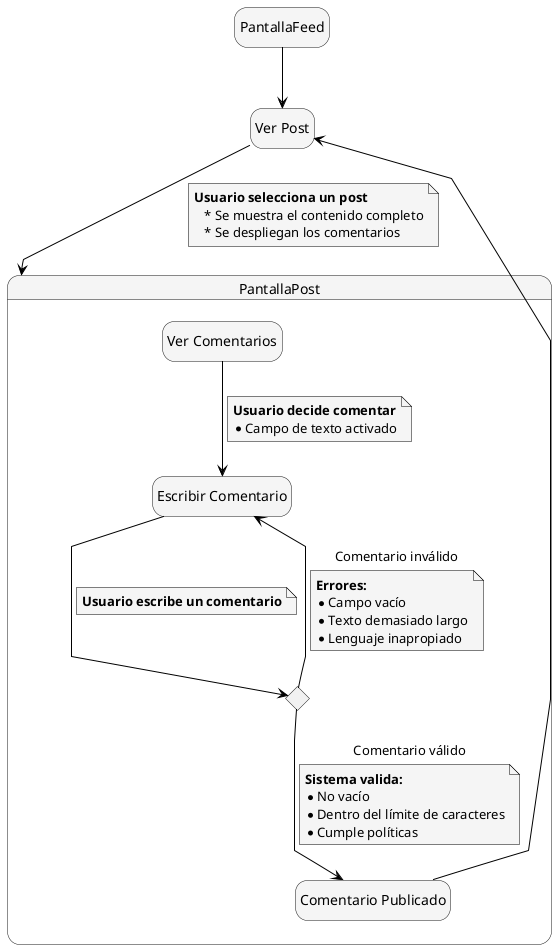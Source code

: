 @startuml Dejar_Comentario_Post
skinparam {
    NoteBackgroundColor #whiteSmoke
    NoteBorderColor #black
    linetype polyline
}

skinparam state {
    BackgroundColor #whiteSmoke
    ArrowColor black
}

hide empty description

state PantallaFeed
state VerPost as "Ver Post"
PantallaFeed -down-> VerPost
VerPost -down-> PantallaPost
note on link
<b>Usuario selecciona un post</b>
   * Se muestra el contenido completo
   * Se despliegan los comentarios
    end note



state PantallaPost {
    state VerComentarios as "Ver Comentarios"
    state EscribirComentario as "Escribir Comentario"
    state ValidarComentario <<choice>>
    state PublicarComentario as "Comentario Publicado"

    VerComentarios -down-> EscribirComentario
    note on link
        <b>Usuario decide comentar</b>
        * Campo de texto activado
    end note

    EscribirComentario -down-> ValidarComentario
    note on link
        <b>Usuario escribe un comentario</b>
    end note

    ValidarComentario -down-> PublicarComentario : Comentario válido
    note on link
        <b>Sistema valida:</b>
        * No vacío
        * Dentro del límite de caracteres
        * Cumple políticas
    end note

    ValidarComentario -up-> EscribirComentario : Comentario inválido
    note on link
        <b>Errores:</b>
        * Campo vacío
        * Texto demasiado largo
        * Lenguaje inapropiado
    end note

    
}

PublicarComentario -up-> VerPost

@enduml
